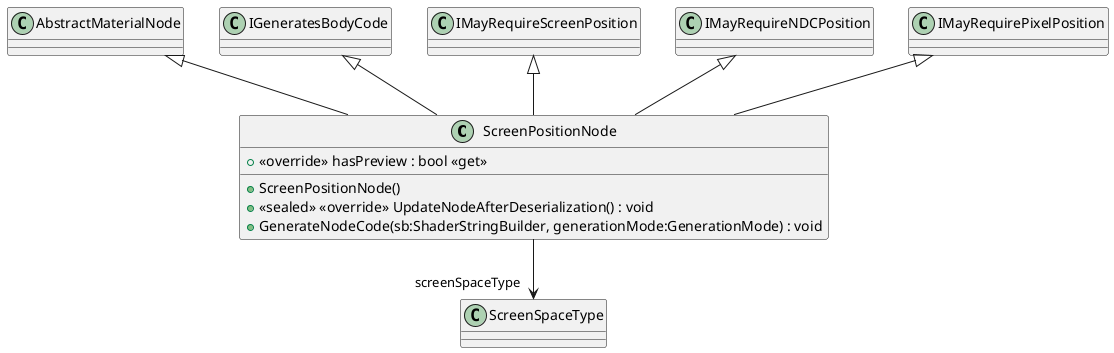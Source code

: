 @startuml
class ScreenPositionNode {
    + ScreenPositionNode()
    + <<override>> hasPreview : bool <<get>>
    + <<sealed>> <<override>> UpdateNodeAfterDeserialization() : void
    + GenerateNodeCode(sb:ShaderStringBuilder, generationMode:GenerationMode) : void
}
AbstractMaterialNode <|-- ScreenPositionNode
IGeneratesBodyCode <|-- ScreenPositionNode
IMayRequireScreenPosition <|-- ScreenPositionNode
IMayRequireNDCPosition <|-- ScreenPositionNode
IMayRequirePixelPosition <|-- ScreenPositionNode
ScreenPositionNode --> "screenSpaceType" ScreenSpaceType
@enduml
